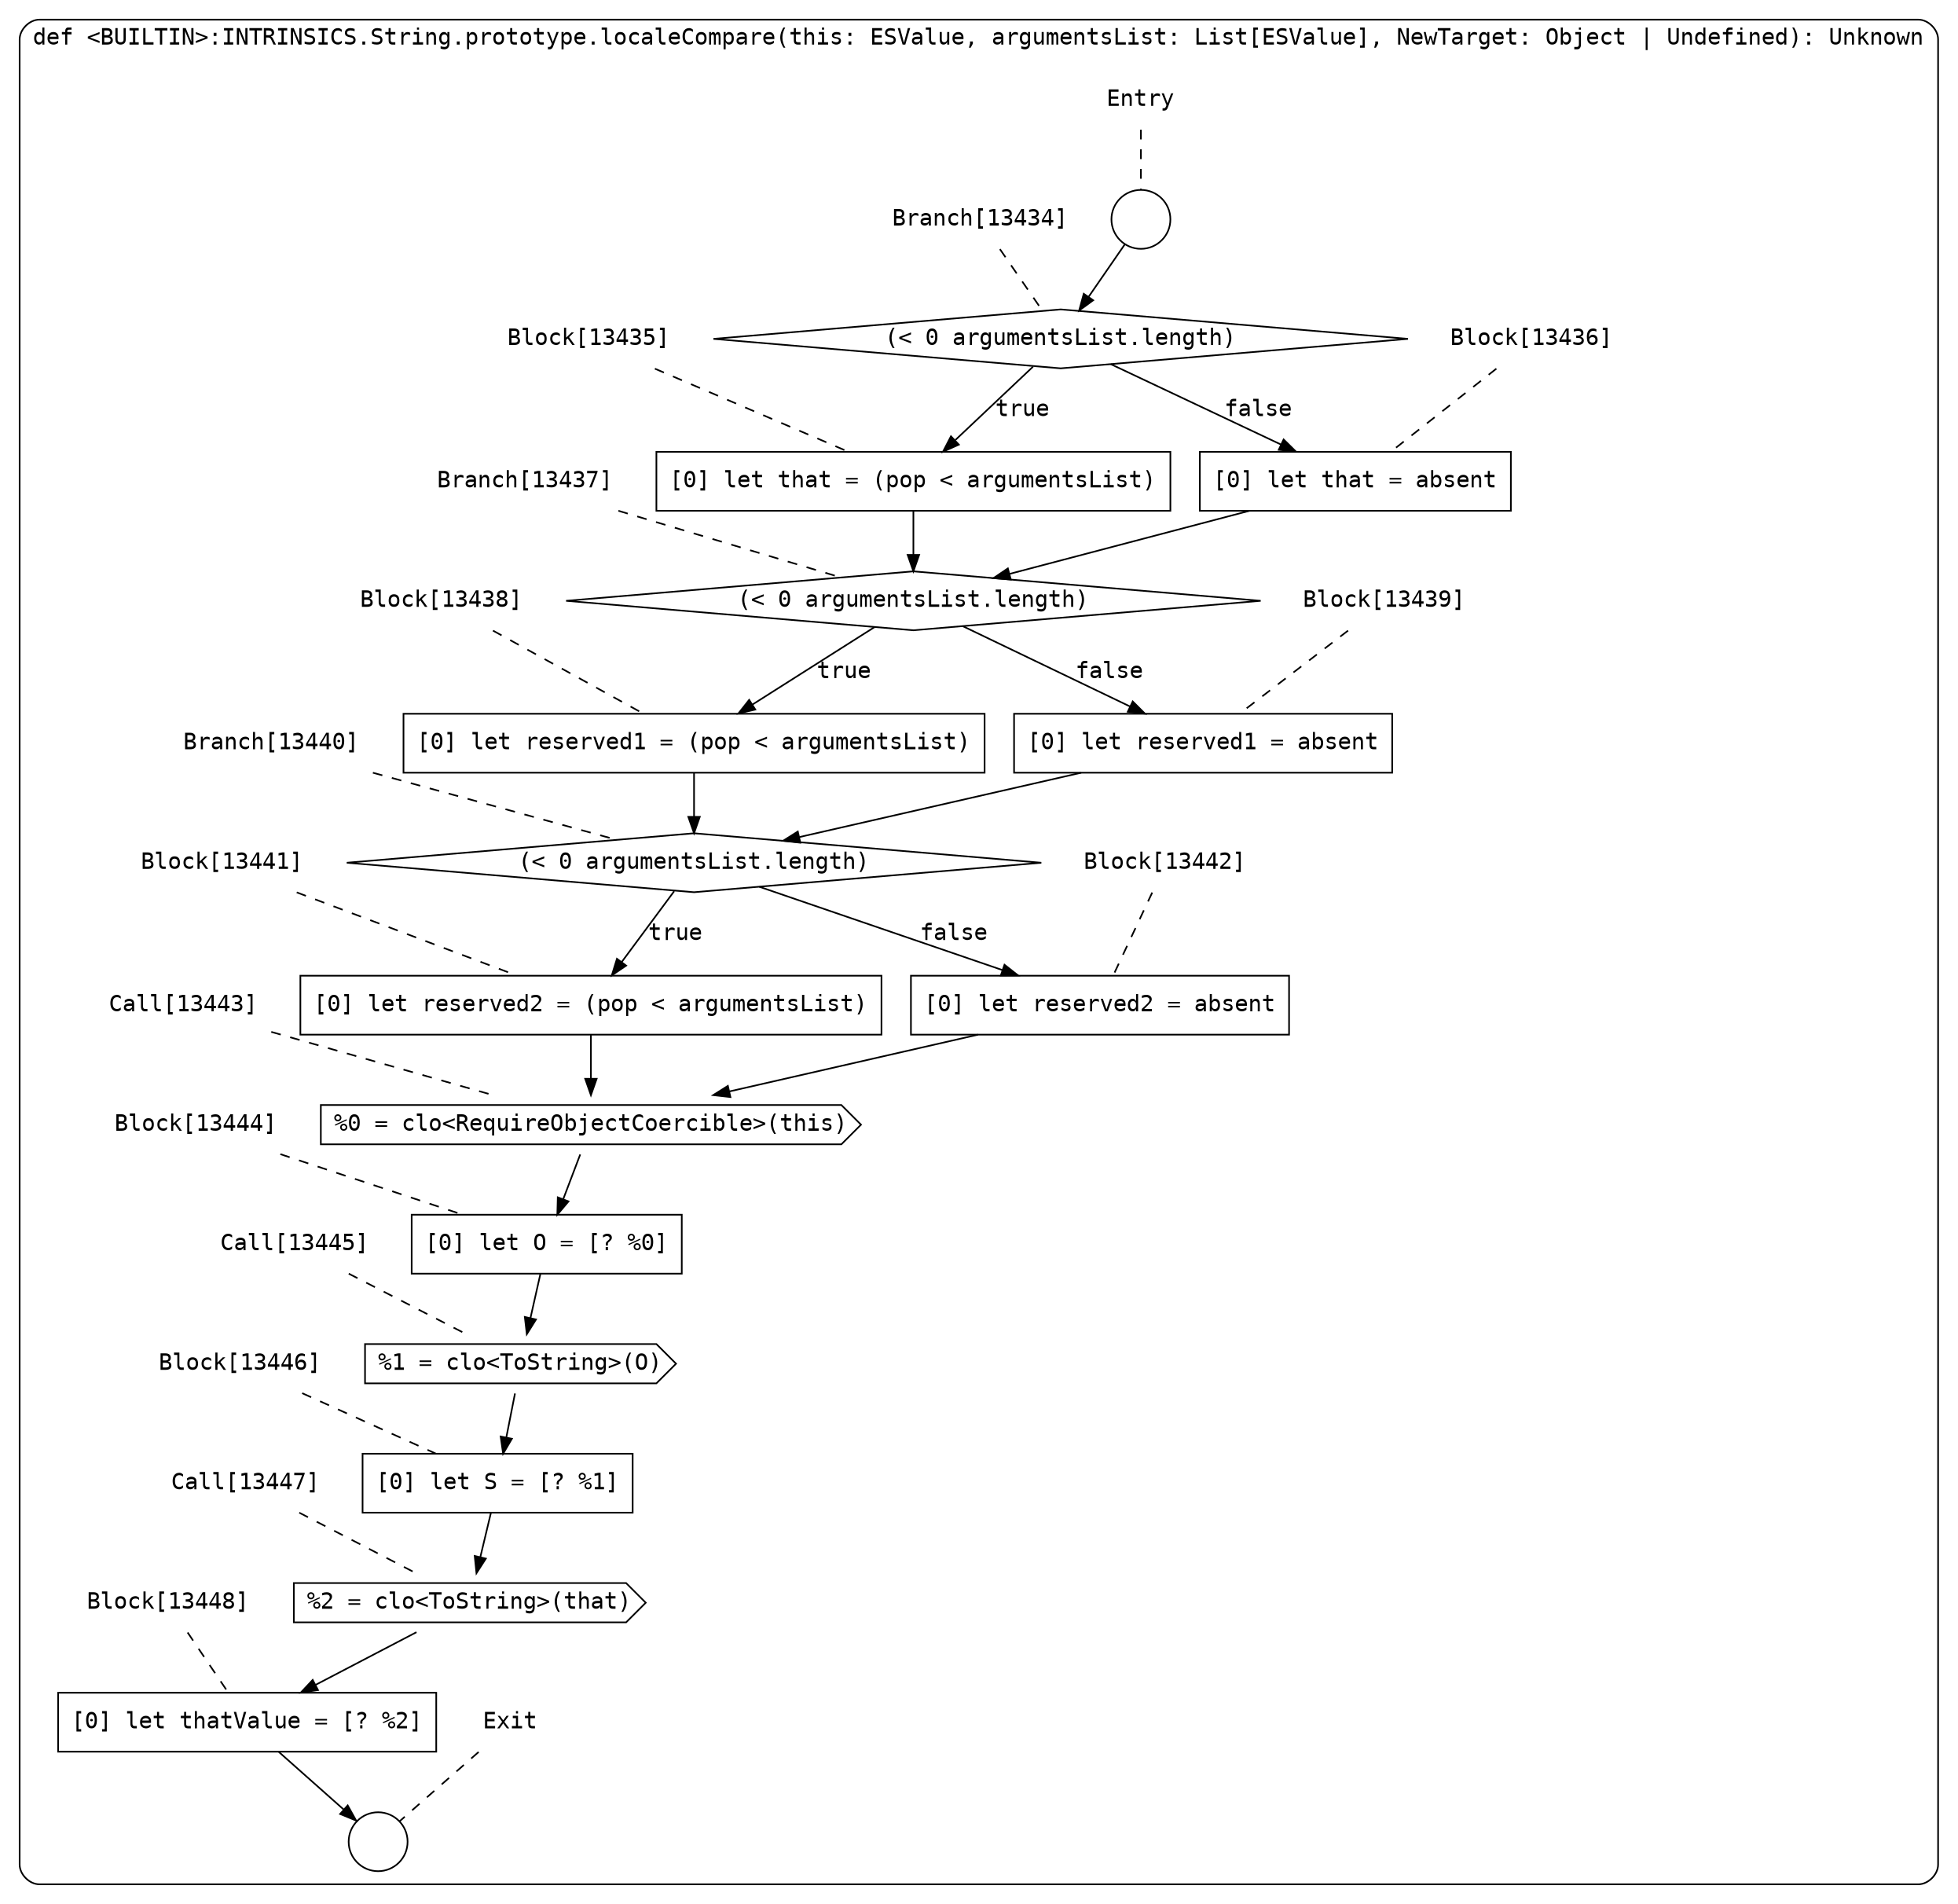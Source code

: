 digraph {
  graph [fontname = "Consolas"]
  node [fontname = "Consolas"]
  edge [fontname = "Consolas"]
  subgraph cluster2177 {
    label = "def <BUILTIN>:INTRINSICS.String.prototype.localeCompare(this: ESValue, argumentsList: List[ESValue], NewTarget: Object | Undefined): Unknown"
    style = rounded
    cluster2177_entry_name [shape=none, label=<<font color="black">Entry</font>>]
    cluster2177_entry_name -> cluster2177_entry [arrowhead=none, color="black", style=dashed]
    cluster2177_entry [shape=circle label=" " color="black" fillcolor="white" style=filled]
    cluster2177_entry -> node13434 [color="black"]
    cluster2177_exit_name [shape=none, label=<<font color="black">Exit</font>>]
    cluster2177_exit_name -> cluster2177_exit [arrowhead=none, color="black", style=dashed]
    cluster2177_exit [shape=circle label=" " color="black" fillcolor="white" style=filled]
    node13434_name [shape=none, label=<<font color="black">Branch[13434]</font>>]
    node13434_name -> node13434 [arrowhead=none, color="black", style=dashed]
    node13434 [shape=diamond, label=<<font color="black">(&lt; 0 argumentsList.length)</font>> color="black" fillcolor="white", style=filled]
    node13434 -> node13435 [label=<<font color="black">true</font>> color="black"]
    node13434 -> node13436 [label=<<font color="black">false</font>> color="black"]
    node13435_name [shape=none, label=<<font color="black">Block[13435]</font>>]
    node13435_name -> node13435 [arrowhead=none, color="black", style=dashed]
    node13435 [shape=box, label=<<font color="black">[0] let that = (pop &lt; argumentsList)<BR ALIGN="LEFT"/></font>> color="black" fillcolor="white", style=filled]
    node13435 -> node13437 [color="black"]
    node13436_name [shape=none, label=<<font color="black">Block[13436]</font>>]
    node13436_name -> node13436 [arrowhead=none, color="black", style=dashed]
    node13436 [shape=box, label=<<font color="black">[0] let that = absent<BR ALIGN="LEFT"/></font>> color="black" fillcolor="white", style=filled]
    node13436 -> node13437 [color="black"]
    node13437_name [shape=none, label=<<font color="black">Branch[13437]</font>>]
    node13437_name -> node13437 [arrowhead=none, color="black", style=dashed]
    node13437 [shape=diamond, label=<<font color="black">(&lt; 0 argumentsList.length)</font>> color="black" fillcolor="white", style=filled]
    node13437 -> node13438 [label=<<font color="black">true</font>> color="black"]
    node13437 -> node13439 [label=<<font color="black">false</font>> color="black"]
    node13438_name [shape=none, label=<<font color="black">Block[13438]</font>>]
    node13438_name -> node13438 [arrowhead=none, color="black", style=dashed]
    node13438 [shape=box, label=<<font color="black">[0] let reserved1 = (pop &lt; argumentsList)<BR ALIGN="LEFT"/></font>> color="black" fillcolor="white", style=filled]
    node13438 -> node13440 [color="black"]
    node13439_name [shape=none, label=<<font color="black">Block[13439]</font>>]
    node13439_name -> node13439 [arrowhead=none, color="black", style=dashed]
    node13439 [shape=box, label=<<font color="black">[0] let reserved1 = absent<BR ALIGN="LEFT"/></font>> color="black" fillcolor="white", style=filled]
    node13439 -> node13440 [color="black"]
    node13440_name [shape=none, label=<<font color="black">Branch[13440]</font>>]
    node13440_name -> node13440 [arrowhead=none, color="black", style=dashed]
    node13440 [shape=diamond, label=<<font color="black">(&lt; 0 argumentsList.length)</font>> color="black" fillcolor="white", style=filled]
    node13440 -> node13441 [label=<<font color="black">true</font>> color="black"]
    node13440 -> node13442 [label=<<font color="black">false</font>> color="black"]
    node13441_name [shape=none, label=<<font color="black">Block[13441]</font>>]
    node13441_name -> node13441 [arrowhead=none, color="black", style=dashed]
    node13441 [shape=box, label=<<font color="black">[0] let reserved2 = (pop &lt; argumentsList)<BR ALIGN="LEFT"/></font>> color="black" fillcolor="white", style=filled]
    node13441 -> node13443 [color="black"]
    node13442_name [shape=none, label=<<font color="black">Block[13442]</font>>]
    node13442_name -> node13442 [arrowhead=none, color="black", style=dashed]
    node13442 [shape=box, label=<<font color="black">[0] let reserved2 = absent<BR ALIGN="LEFT"/></font>> color="black" fillcolor="white", style=filled]
    node13442 -> node13443 [color="black"]
    node13443_name [shape=none, label=<<font color="black">Call[13443]</font>>]
    node13443_name -> node13443 [arrowhead=none, color="black", style=dashed]
    node13443 [shape=cds, label=<<font color="black">%0 = clo&lt;RequireObjectCoercible&gt;(this)</font>> color="black" fillcolor="white", style=filled]
    node13443 -> node13444 [color="black"]
    node13444_name [shape=none, label=<<font color="black">Block[13444]</font>>]
    node13444_name -> node13444 [arrowhead=none, color="black", style=dashed]
    node13444 [shape=box, label=<<font color="black">[0] let O = [? %0]<BR ALIGN="LEFT"/></font>> color="black" fillcolor="white", style=filled]
    node13444 -> node13445 [color="black"]
    node13445_name [shape=none, label=<<font color="black">Call[13445]</font>>]
    node13445_name -> node13445 [arrowhead=none, color="black", style=dashed]
    node13445 [shape=cds, label=<<font color="black">%1 = clo&lt;ToString&gt;(O)</font>> color="black" fillcolor="white", style=filled]
    node13445 -> node13446 [color="black"]
    node13446_name [shape=none, label=<<font color="black">Block[13446]</font>>]
    node13446_name -> node13446 [arrowhead=none, color="black", style=dashed]
    node13446 [shape=box, label=<<font color="black">[0] let S = [? %1]<BR ALIGN="LEFT"/></font>> color="black" fillcolor="white", style=filled]
    node13446 -> node13447 [color="black"]
    node13447_name [shape=none, label=<<font color="black">Call[13447]</font>>]
    node13447_name -> node13447 [arrowhead=none, color="black", style=dashed]
    node13447 [shape=cds, label=<<font color="black">%2 = clo&lt;ToString&gt;(that)</font>> color="black" fillcolor="white", style=filled]
    node13447 -> node13448 [color="black"]
    node13448_name [shape=none, label=<<font color="black">Block[13448]</font>>]
    node13448_name -> node13448 [arrowhead=none, color="black", style=dashed]
    node13448 [shape=box, label=<<font color="black">[0] let thatValue = [? %2]<BR ALIGN="LEFT"/></font>> color="black" fillcolor="white", style=filled]
    node13448 -> cluster2177_exit [color="black"]
  }
}